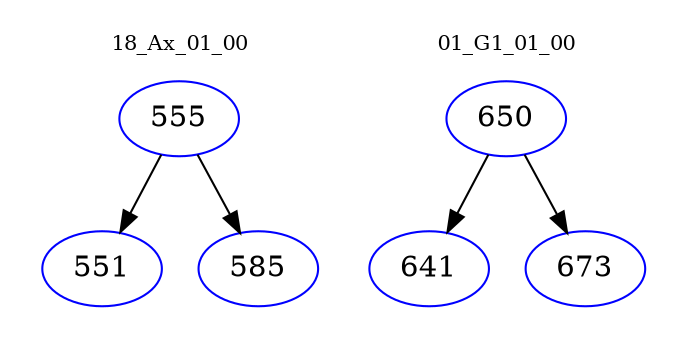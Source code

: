 digraph{
subgraph cluster_0 {
color = white
label = "18_Ax_01_00";
fontsize=10;
T0_555 [label="555", color="blue"]
T0_555 -> T0_551 [color="black"]
T0_551 [label="551", color="blue"]
T0_555 -> T0_585 [color="black"]
T0_585 [label="585", color="blue"]
}
subgraph cluster_1 {
color = white
label = "01_G1_01_00";
fontsize=10;
T1_650 [label="650", color="blue"]
T1_650 -> T1_641 [color="black"]
T1_641 [label="641", color="blue"]
T1_650 -> T1_673 [color="black"]
T1_673 [label="673", color="blue"]
}
}

